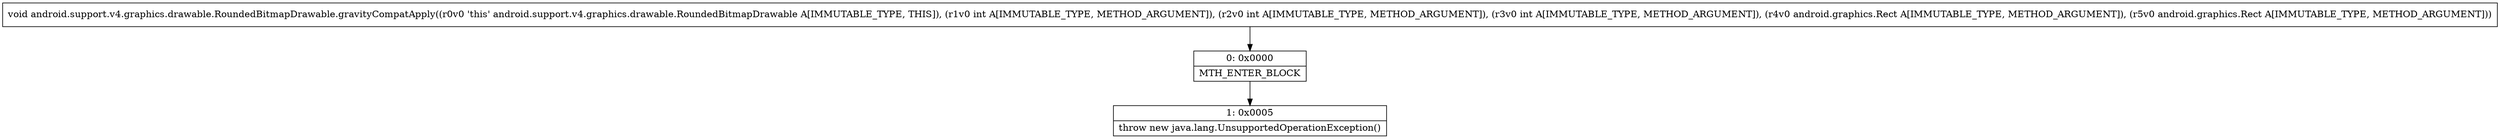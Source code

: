 digraph "CFG forandroid.support.v4.graphics.drawable.RoundedBitmapDrawable.gravityCompatApply(IIILandroid\/graphics\/Rect;Landroid\/graphics\/Rect;)V" {
Node_0 [shape=record,label="{0\:\ 0x0000|MTH_ENTER_BLOCK\l}"];
Node_1 [shape=record,label="{1\:\ 0x0005|throw new java.lang.UnsupportedOperationException()\l}"];
MethodNode[shape=record,label="{void android.support.v4.graphics.drawable.RoundedBitmapDrawable.gravityCompatApply((r0v0 'this' android.support.v4.graphics.drawable.RoundedBitmapDrawable A[IMMUTABLE_TYPE, THIS]), (r1v0 int A[IMMUTABLE_TYPE, METHOD_ARGUMENT]), (r2v0 int A[IMMUTABLE_TYPE, METHOD_ARGUMENT]), (r3v0 int A[IMMUTABLE_TYPE, METHOD_ARGUMENT]), (r4v0 android.graphics.Rect A[IMMUTABLE_TYPE, METHOD_ARGUMENT]), (r5v0 android.graphics.Rect A[IMMUTABLE_TYPE, METHOD_ARGUMENT])) }"];
MethodNode -> Node_0;
Node_0 -> Node_1;
}

